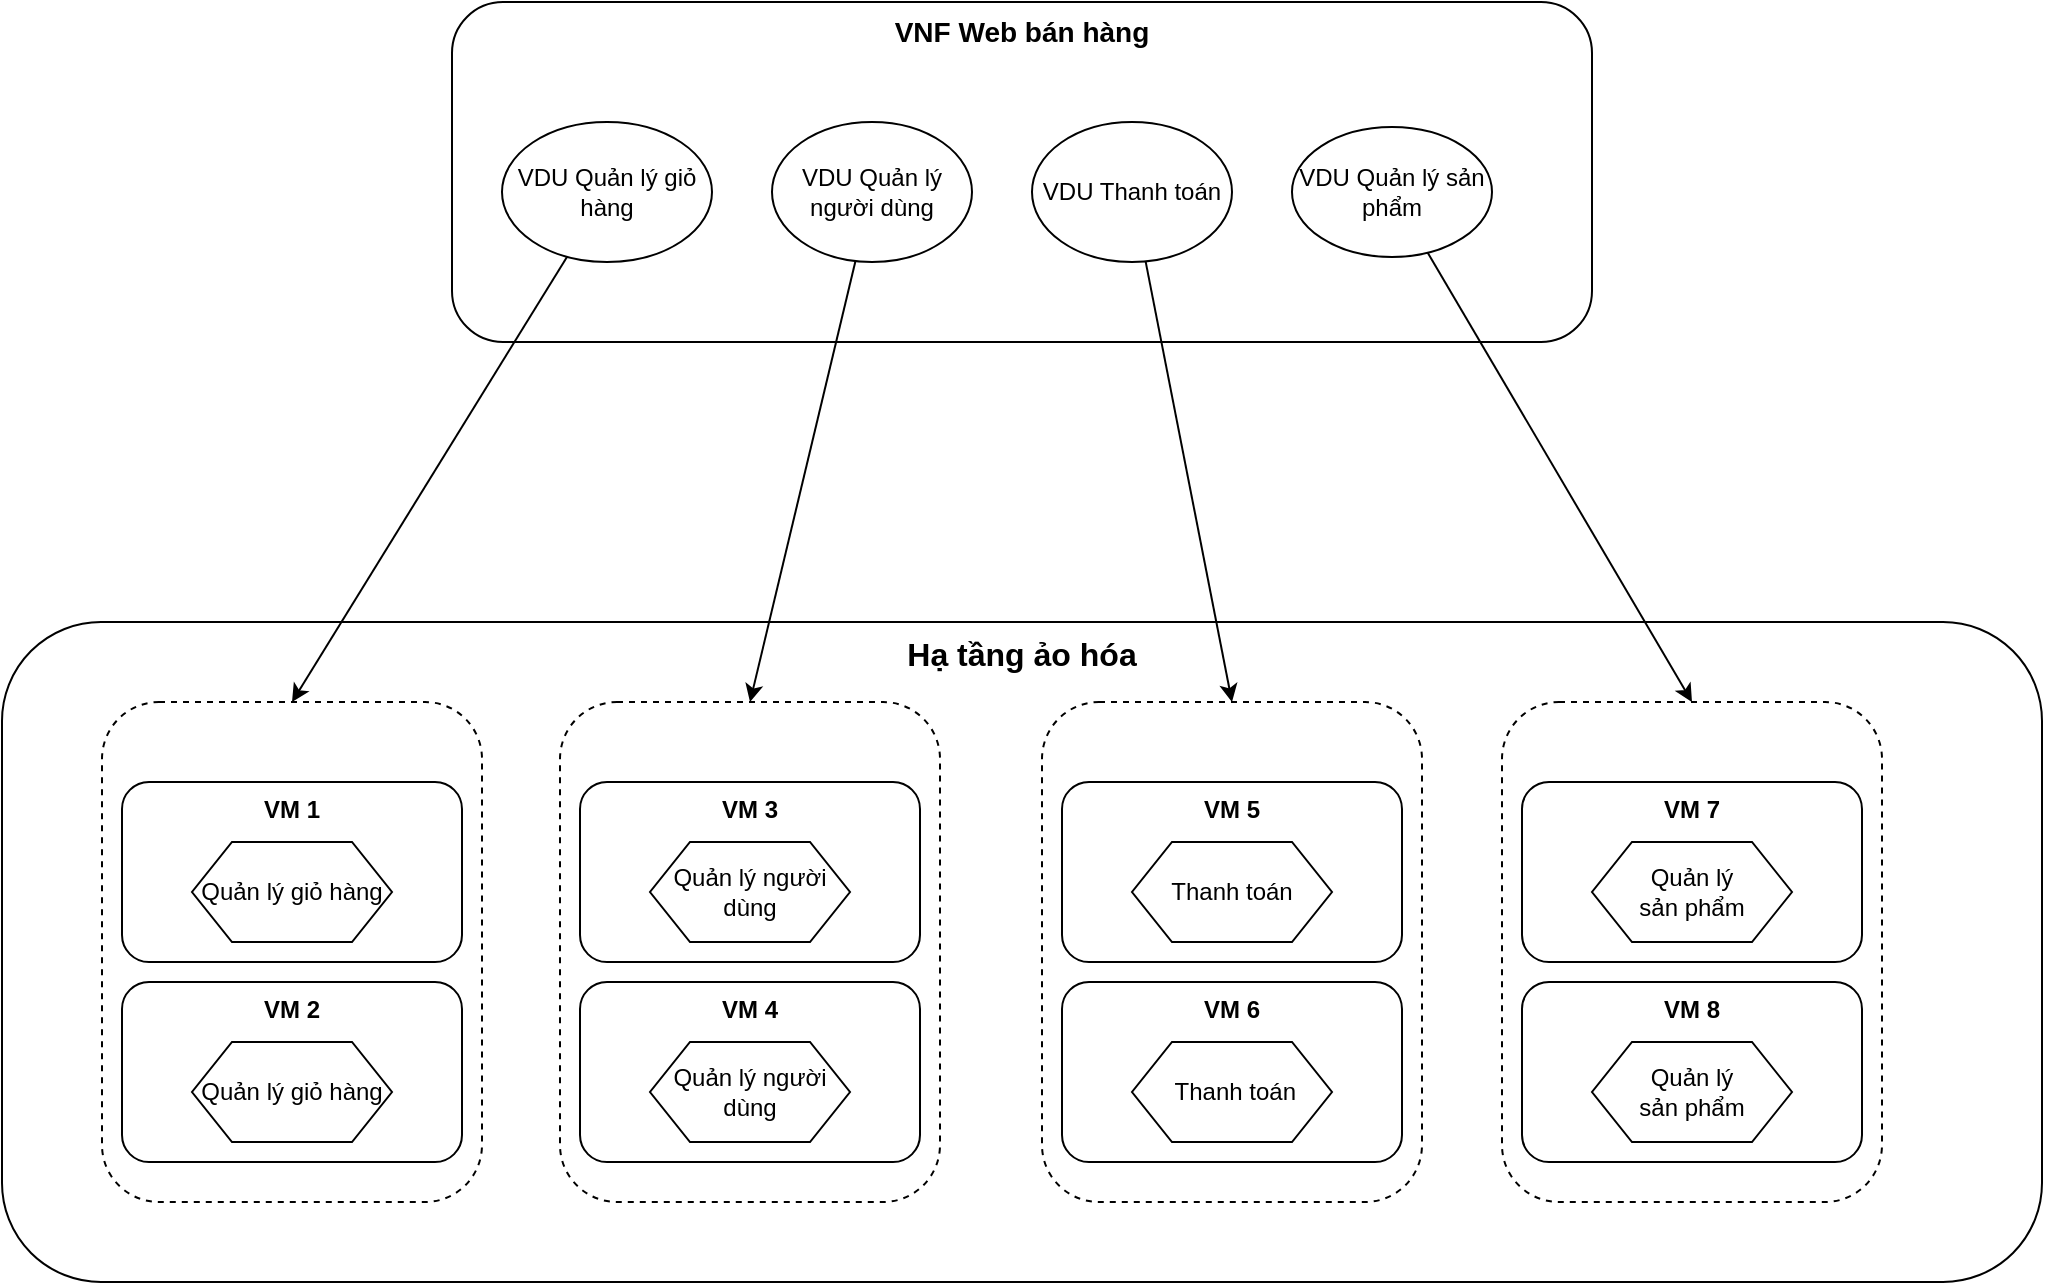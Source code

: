 <mxfile version="21.6.5" type="github">
  <diagram name="Trang-1" id="zrm_6lPt3dZlo4rqE3jA">
    <mxGraphModel dx="1509" dy="798" grid="1" gridSize="10" guides="1" tooltips="1" connect="1" arrows="1" fold="1" page="1" pageScale="1" pageWidth="827" pageHeight="1169" math="0" shadow="0">
      <root>
        <mxCell id="0" />
        <mxCell id="1" parent="0" />
        <mxCell id="SKXESvwLt0Thr6UYr9R0-1" value="Hạ tầng ảo hóa" style="rounded=1;whiteSpace=wrap;html=1;verticalAlign=top;fontSize=16;fontStyle=1" vertex="1" parent="1">
          <mxGeometry x="40" y="570" width="1020" height="330" as="geometry" />
        </mxCell>
        <mxCell id="SKXESvwLt0Thr6UYr9R0-37" value="" style="rounded=1;whiteSpace=wrap;html=1;dashed=1;" vertex="1" parent="1">
          <mxGeometry x="790" y="610" width="190" height="250" as="geometry" />
        </mxCell>
        <mxCell id="SKXESvwLt0Thr6UYr9R0-36" value="" style="rounded=1;whiteSpace=wrap;html=1;dashed=1;" vertex="1" parent="1">
          <mxGeometry x="560" y="610" width="190" height="250" as="geometry" />
        </mxCell>
        <mxCell id="SKXESvwLt0Thr6UYr9R0-35" value="" style="rounded=1;whiteSpace=wrap;html=1;dashed=1;" vertex="1" parent="1">
          <mxGeometry x="319" y="610" width="190" height="250" as="geometry" />
        </mxCell>
        <mxCell id="SKXESvwLt0Thr6UYr9R0-34" value="" style="rounded=1;whiteSpace=wrap;html=1;dashed=1;" vertex="1" parent="1">
          <mxGeometry x="90" y="610" width="190" height="250" as="geometry" />
        </mxCell>
        <mxCell id="SKXESvwLt0Thr6UYr9R0-2" value="VM 2" style="rounded=1;whiteSpace=wrap;html=1;verticalAlign=top;fontStyle=1" vertex="1" parent="1">
          <mxGeometry x="100" y="750" width="170" height="90" as="geometry" />
        </mxCell>
        <mxCell id="SKXESvwLt0Thr6UYr9R0-4" value="Quản lý giỏ hàng" style="shape=hexagon;perimeter=hexagonPerimeter2;whiteSpace=wrap;html=1;fixedSize=1;" vertex="1" parent="1">
          <mxGeometry x="135" y="780" width="100" height="50" as="geometry" />
        </mxCell>
        <mxCell id="SKXESvwLt0Thr6UYr9R0-5" value="VM 1" style="rounded=1;whiteSpace=wrap;html=1;verticalAlign=top;fontStyle=1" vertex="1" parent="1">
          <mxGeometry x="100" y="650" width="170" height="90" as="geometry" />
        </mxCell>
        <mxCell id="SKXESvwLt0Thr6UYr9R0-6" value="Quản lý giỏ hàng" style="shape=hexagon;perimeter=hexagonPerimeter2;whiteSpace=wrap;html=1;fixedSize=1;" vertex="1" parent="1">
          <mxGeometry x="135" y="680" width="100" height="50" as="geometry" />
        </mxCell>
        <mxCell id="SKXESvwLt0Thr6UYr9R0-7" value="VM 3" style="rounded=1;whiteSpace=wrap;html=1;verticalAlign=top;fontStyle=1" vertex="1" parent="1">
          <mxGeometry x="329" y="650" width="170" height="90" as="geometry" />
        </mxCell>
        <mxCell id="SKXESvwLt0Thr6UYr9R0-8" value="Quản lý người dùng" style="shape=hexagon;perimeter=hexagonPerimeter2;whiteSpace=wrap;html=1;fixedSize=1;" vertex="1" parent="1">
          <mxGeometry x="364" y="680" width="100" height="50" as="geometry" />
        </mxCell>
        <mxCell id="SKXESvwLt0Thr6UYr9R0-9" value="VM 4" style="rounded=1;whiteSpace=wrap;html=1;verticalAlign=top;fontStyle=1" vertex="1" parent="1">
          <mxGeometry x="329" y="750" width="170" height="90" as="geometry" />
        </mxCell>
        <mxCell id="SKXESvwLt0Thr6UYr9R0-10" value="Quản lý người dùng" style="shape=hexagon;perimeter=hexagonPerimeter2;whiteSpace=wrap;html=1;fixedSize=1;" vertex="1" parent="1">
          <mxGeometry x="364" y="780" width="100" height="50" as="geometry" />
        </mxCell>
        <mxCell id="SKXESvwLt0Thr6UYr9R0-19" value="VM 6" style="rounded=1;whiteSpace=wrap;html=1;verticalAlign=top;fontStyle=1" vertex="1" parent="1">
          <mxGeometry x="570" y="750" width="170" height="90" as="geometry" />
        </mxCell>
        <mxCell id="SKXESvwLt0Thr6UYr9R0-20" value="&amp;nbsp;Thanh toán" style="shape=hexagon;perimeter=hexagonPerimeter2;whiteSpace=wrap;html=1;fixedSize=1;" vertex="1" parent="1">
          <mxGeometry x="605" y="780" width="100" height="50" as="geometry" />
        </mxCell>
        <mxCell id="SKXESvwLt0Thr6UYr9R0-21" value="VM 5" style="rounded=1;whiteSpace=wrap;html=1;verticalAlign=top;fontStyle=1" vertex="1" parent="1">
          <mxGeometry x="570" y="650" width="170" height="90" as="geometry" />
        </mxCell>
        <mxCell id="SKXESvwLt0Thr6UYr9R0-22" value="Thanh toán" style="shape=hexagon;perimeter=hexagonPerimeter2;whiteSpace=wrap;html=1;fixedSize=1;" vertex="1" parent="1">
          <mxGeometry x="605" y="680" width="100" height="50" as="geometry" />
        </mxCell>
        <mxCell id="SKXESvwLt0Thr6UYr9R0-23" value="VM 7" style="rounded=1;whiteSpace=wrap;html=1;verticalAlign=top;fontStyle=1" vertex="1" parent="1">
          <mxGeometry x="800" y="650" width="170" height="90" as="geometry" />
        </mxCell>
        <mxCell id="SKXESvwLt0Thr6UYr9R0-24" value="Quản lý &lt;br&gt;sản phẩm" style="shape=hexagon;perimeter=hexagonPerimeter2;whiteSpace=wrap;html=1;fixedSize=1;" vertex="1" parent="1">
          <mxGeometry x="835" y="680" width="100" height="50" as="geometry" />
        </mxCell>
        <mxCell id="SKXESvwLt0Thr6UYr9R0-25" value="VM 8" style="rounded=1;whiteSpace=wrap;html=1;verticalAlign=top;fontStyle=1" vertex="1" parent="1">
          <mxGeometry x="800" y="750" width="170" height="90" as="geometry" />
        </mxCell>
        <mxCell id="SKXESvwLt0Thr6UYr9R0-26" value="Quản lý &lt;br&gt;sản phẩm" style="shape=hexagon;perimeter=hexagonPerimeter2;whiteSpace=wrap;html=1;fixedSize=1;" vertex="1" parent="1">
          <mxGeometry x="835" y="780" width="100" height="50" as="geometry" />
        </mxCell>
        <mxCell id="SKXESvwLt0Thr6UYr9R0-27" value="VNF Web bán hàng" style="rounded=1;whiteSpace=wrap;html=1;verticalAlign=top;fontSize=14;fontStyle=1" vertex="1" parent="1">
          <mxGeometry x="265" y="260" width="570" height="170" as="geometry" />
        </mxCell>
        <mxCell id="SKXESvwLt0Thr6UYr9R0-29" value="VDU Quản lý giỏ hàng" style="ellipse;whiteSpace=wrap;html=1;" vertex="1" parent="1">
          <mxGeometry x="290" y="320" width="105" height="70" as="geometry" />
        </mxCell>
        <mxCell id="SKXESvwLt0Thr6UYr9R0-30" value="VDU Quản lý người dùng" style="ellipse;whiteSpace=wrap;html=1;" vertex="1" parent="1">
          <mxGeometry x="425" y="320" width="100" height="70" as="geometry" />
        </mxCell>
        <mxCell id="SKXESvwLt0Thr6UYr9R0-31" value="VDU Thanh toán" style="ellipse;whiteSpace=wrap;html=1;" vertex="1" parent="1">
          <mxGeometry x="555" y="320" width="100" height="70" as="geometry" />
        </mxCell>
        <mxCell id="SKXESvwLt0Thr6UYr9R0-32" value="VDU Quản lý sản phẩm" style="ellipse;whiteSpace=wrap;html=1;" vertex="1" parent="1">
          <mxGeometry x="685" y="322.5" width="100" height="65" as="geometry" />
        </mxCell>
        <mxCell id="SKXESvwLt0Thr6UYr9R0-33" value="" style="endArrow=classic;html=1;rounded=0;entryX=0.5;entryY=0;entryDx=0;entryDy=0;" edge="1" parent="1" source="SKXESvwLt0Thr6UYr9R0-29" target="SKXESvwLt0Thr6UYr9R0-34">
          <mxGeometry width="50" height="50" relative="1" as="geometry">
            <mxPoint x="574.5" y="600" as="sourcePoint" />
            <mxPoint x="274.5" y="500" as="targetPoint" />
          </mxGeometry>
        </mxCell>
        <mxCell id="SKXESvwLt0Thr6UYr9R0-38" value="" style="endArrow=classic;html=1;rounded=0;entryX=0.5;entryY=0;entryDx=0;entryDy=0;" edge="1" parent="1" source="SKXESvwLt0Thr6UYr9R0-30" target="SKXESvwLt0Thr6UYr9R0-35">
          <mxGeometry width="50" height="50" relative="1" as="geometry">
            <mxPoint x="333" y="397" as="sourcePoint" />
            <mxPoint x="195" y="620" as="targetPoint" />
          </mxGeometry>
        </mxCell>
        <mxCell id="SKXESvwLt0Thr6UYr9R0-39" value="" style="endArrow=classic;html=1;rounded=0;entryX=0.5;entryY=0;entryDx=0;entryDy=0;" edge="1" parent="1" source="SKXESvwLt0Thr6UYr9R0-31" target="SKXESvwLt0Thr6UYr9R0-36">
          <mxGeometry width="50" height="50" relative="1" as="geometry">
            <mxPoint x="477" y="400" as="sourcePoint" />
            <mxPoint x="424" y="620" as="targetPoint" />
          </mxGeometry>
        </mxCell>
        <mxCell id="SKXESvwLt0Thr6UYr9R0-40" value="" style="endArrow=classic;html=1;rounded=0;entryX=0.5;entryY=0;entryDx=0;entryDy=0;" edge="1" parent="1" source="SKXESvwLt0Thr6UYr9R0-32" target="SKXESvwLt0Thr6UYr9R0-37">
          <mxGeometry width="50" height="50" relative="1" as="geometry">
            <mxPoint x="487" y="410" as="sourcePoint" />
            <mxPoint x="434" y="630" as="targetPoint" />
          </mxGeometry>
        </mxCell>
      </root>
    </mxGraphModel>
  </diagram>
</mxfile>

